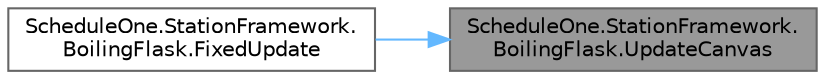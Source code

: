 digraph "ScheduleOne.StationFramework.BoilingFlask.UpdateCanvas"
{
 // LATEX_PDF_SIZE
  bgcolor="transparent";
  edge [fontname=Helvetica,fontsize=10,labelfontname=Helvetica,labelfontsize=10];
  node [fontname=Helvetica,fontsize=10,shape=box,height=0.2,width=0.4];
  rankdir="RL";
  Node1 [id="Node000001",label="ScheduleOne.StationFramework.\lBoilingFlask.UpdateCanvas",height=0.2,width=0.4,color="gray40", fillcolor="grey60", style="filled", fontcolor="black",tooltip=" "];
  Node1 -> Node2 [id="edge1_Node000001_Node000002",dir="back",color="steelblue1",style="solid",tooltip=" "];
  Node2 [id="Node000002",label="ScheduleOne.StationFramework.\lBoilingFlask.FixedUpdate",height=0.2,width=0.4,color="grey40", fillcolor="white", style="filled",URL="$class_schedule_one_1_1_station_framework_1_1_boiling_flask.html#a50c4fc3eb9de9804b646728644e34faa",tooltip=" "];
}
